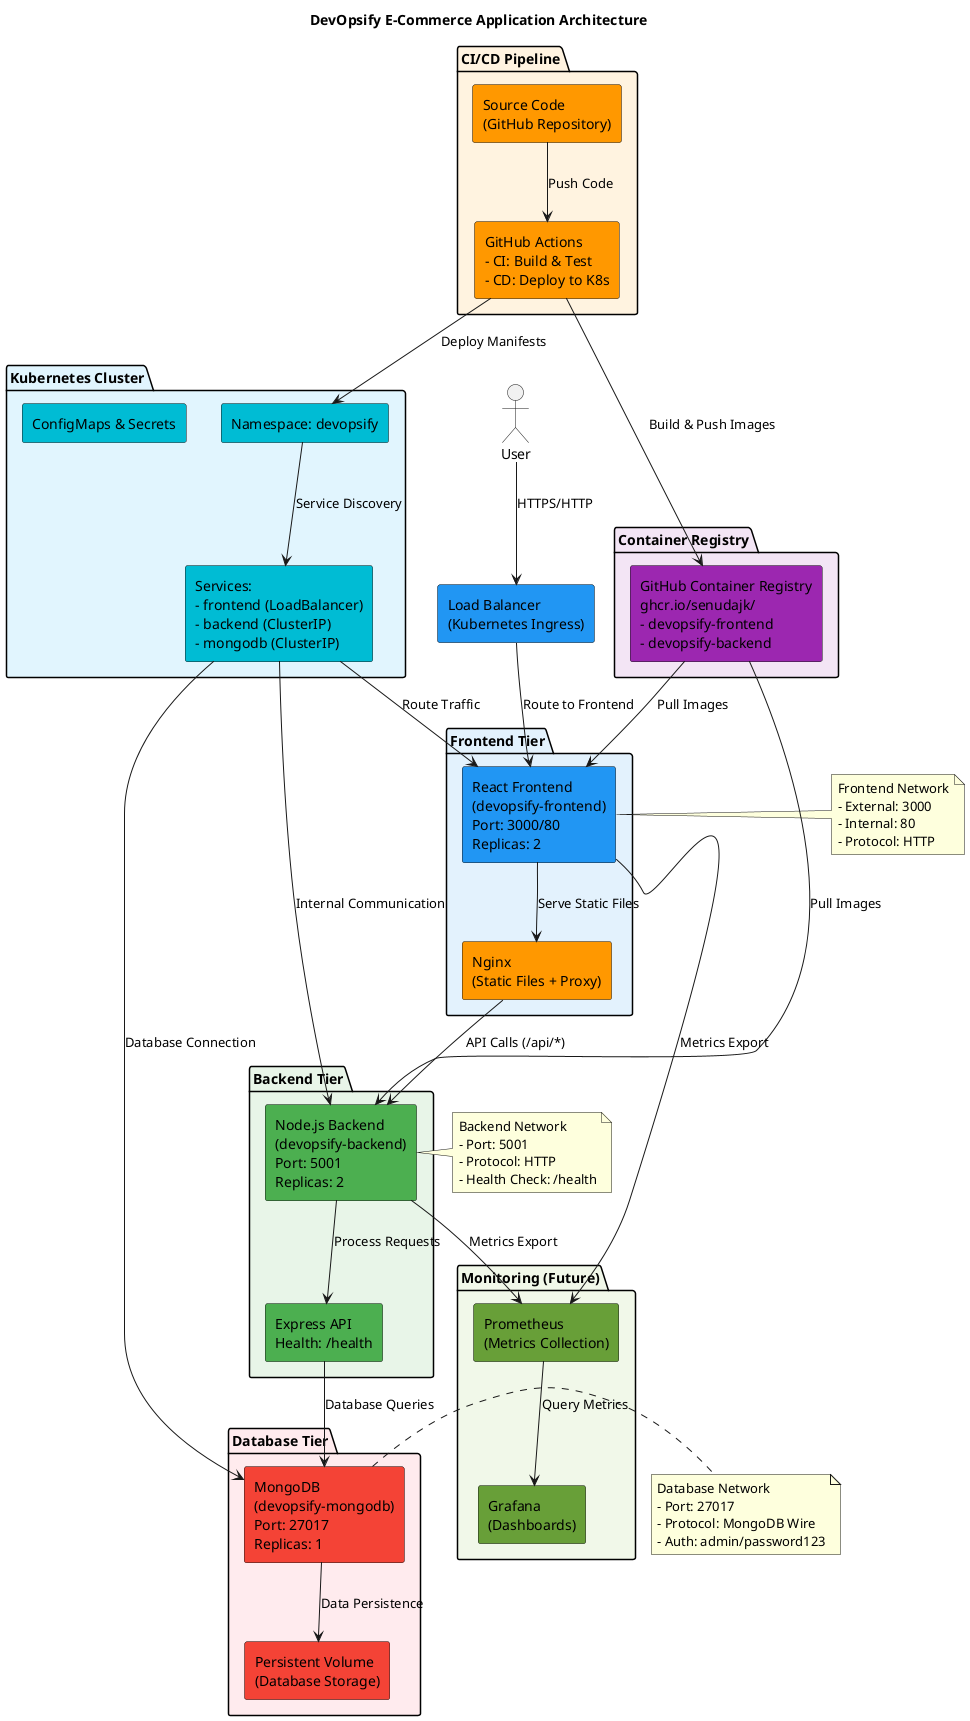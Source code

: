@startuml DevOpsify E-Commerce Architecture

title DevOpsify E-Commerce Application Architecture

' User Layer
actor User as user

' Load Balancer / Ingress
rectangle "Load Balancer\n(Kubernetes Ingress)" as lb #2196F3

' Frontend Layer
package "Frontend Tier" #E3F2FD {
    rectangle "React Frontend\n(devopsify-frontend)\nPort: 3000/80\nReplicas: 2" as frontend #2196F3
    rectangle "Nginx\n(Static Files + Proxy)" as nginx #FF9800
}

' Backend Layer  
package "Backend Tier" #E8F5E8 {
    rectangle "Node.js Backend\n(devopsify-backend)\nPort: 5001\nReplicas: 2" as backend #4CAF50
    rectangle "Express API\nHealth: /health" as api #4CAF50
}

' Database Layer
package "Database Tier" #FFEBEE {
    rectangle "MongoDB\n(devopsify-mongodb)\nPort: 27017\nReplicas: 1" as mongodb #F44336
    rectangle "Persistent Volume\n(Database Storage)" as pv #F44336
}

' Container Registry
package "Container Registry" #F3E5F5 {
    rectangle "GitHub Container Registry\nghcr.io/senudajk/\n- devopsify-frontend\n- devopsify-backend" as registry #9C27B0
}

' CI/CD Pipeline
package "CI/CD Pipeline" #FFF3E0 {
    rectangle "GitHub Actions\n- CI: Build & Test\n- CD: Deploy to K8s" as cicd #FF9800
    rectangle "Source Code\n(GitHub Repository)" as github #FF9800
}

' Kubernetes Infrastructure
package "Kubernetes Cluster" #E1F5FE {
    rectangle "Namespace: devopsify" as namespace #00BCD4
    rectangle "Services:\n- frontend (LoadBalancer)\n- backend (ClusterIP)\n- mongodb (ClusterIP)" as services #00BCD4
    rectangle "ConfigMaps & Secrets" as config #00BCD4
}

' Monitoring (Future)
package "Monitoring (Future)" #F1F8E9 {
    rectangle "Prometheus\n(Metrics Collection)" as prometheus #689F38
    rectangle "Grafana\n(Dashboards)" as grafana #689F38
}

' User Flow
user --> lb : HTTPS/HTTP
lb --> frontend : Route to Frontend

' Frontend to Backend
frontend --> nginx : Serve Static Files
nginx --> backend : API Calls (/api/*)
backend --> api : Process Requests

' Backend to Database
api --> mongodb : Database Queries
mongodb --> pv : Data Persistence

' CI/CD Flow
github --> cicd : Push Code
cicd --> registry : Build & Push Images
registry --> frontend : Pull Images
registry --> backend : Pull Images

' Kubernetes Orchestration
cicd --> namespace : Deploy Manifests
namespace --> services : Service Discovery
services --> frontend : Route Traffic
services --> backend : Internal Communication
services --> mongodb : Database Connection

' Monitoring Flow (Future)
backend --> prometheus : Metrics Export
frontend --> prometheus : Metrics Export
prometheus --> grafana : Query Metrics

' Network Labels
note right of frontend : Frontend Network\n- External: 3000\n- Internal: 80\n- Protocol: HTTP
note right of backend : Backend Network\n- Port: 5001\n- Protocol: HTTP\n- Health Check: /health
note right of mongodb : Database Network\n- Port: 27017\n- Protocol: MongoDB Wire\n- Auth: admin/password123

@enduml
